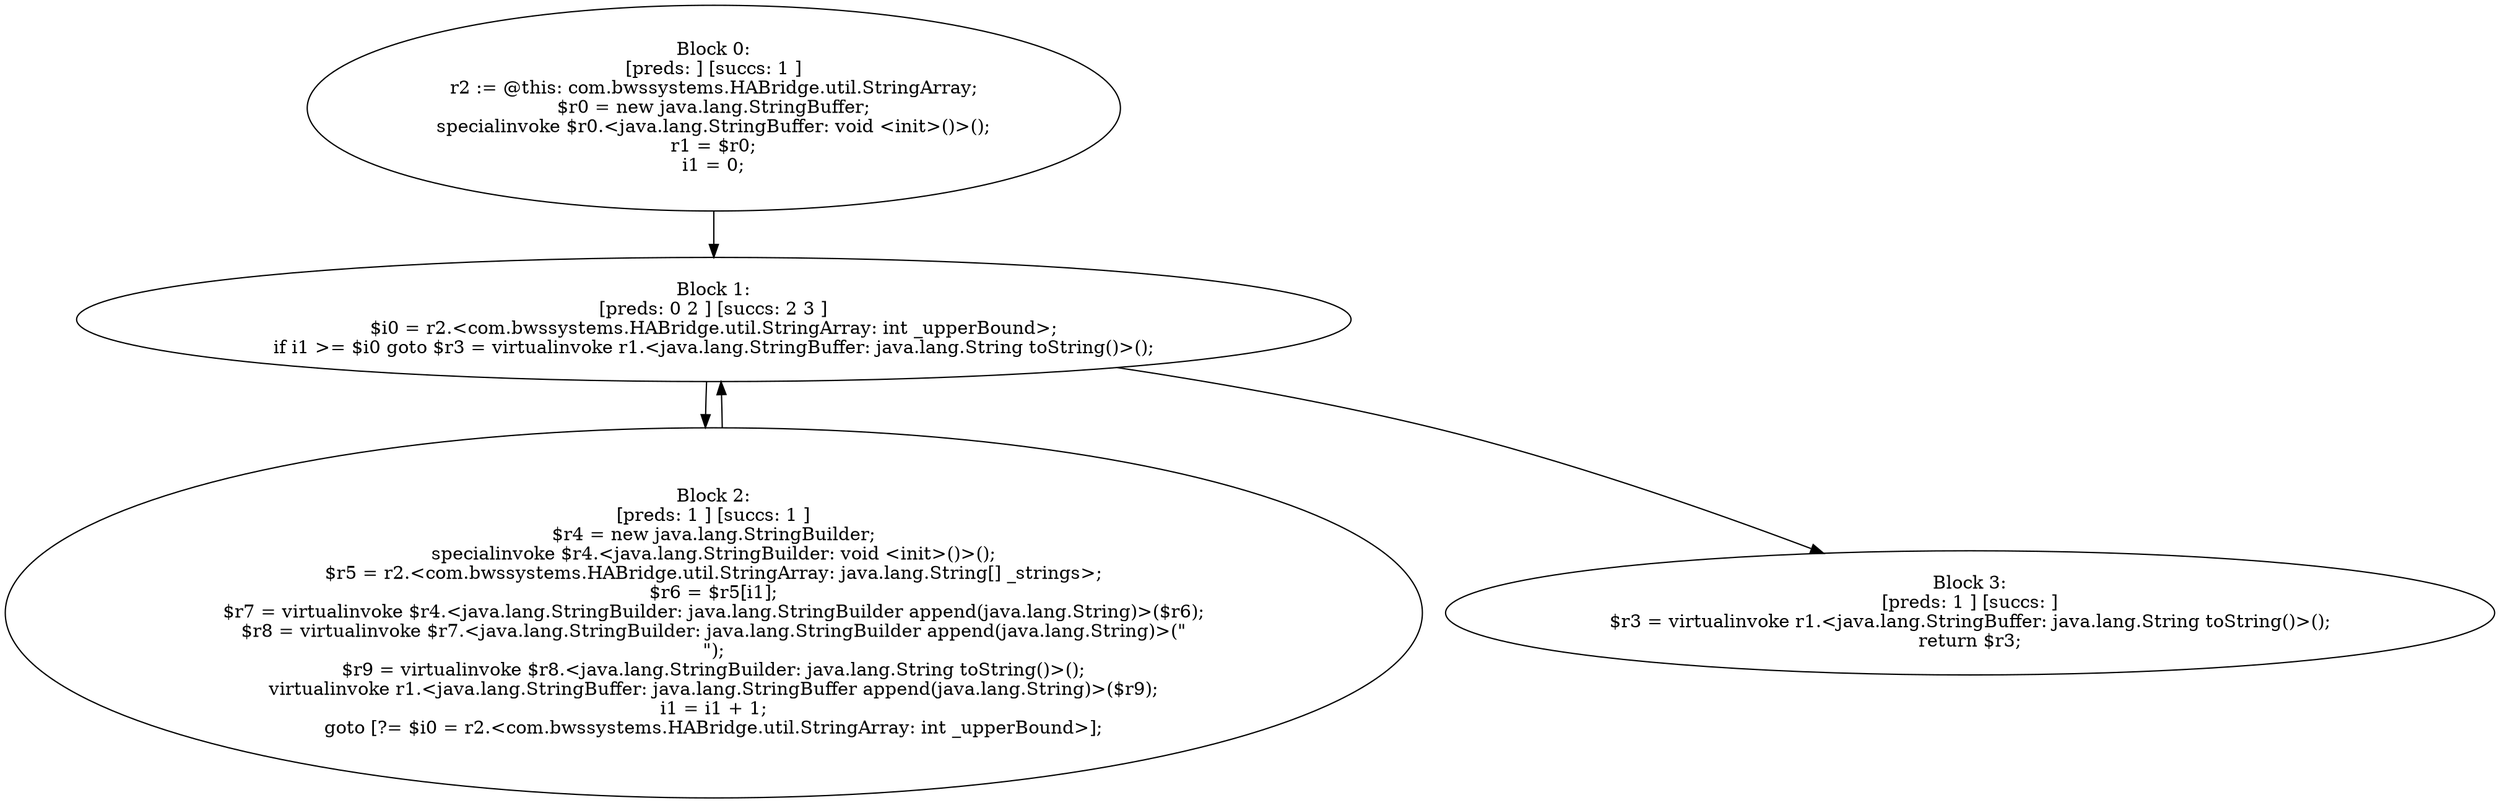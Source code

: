 digraph "unitGraph" {
    "Block 0:
[preds: ] [succs: 1 ]
r2 := @this: com.bwssystems.HABridge.util.StringArray;
$r0 = new java.lang.StringBuffer;
specialinvoke $r0.<java.lang.StringBuffer: void <init>()>();
r1 = $r0;
i1 = 0;
"
    "Block 1:
[preds: 0 2 ] [succs: 2 3 ]
$i0 = r2.<com.bwssystems.HABridge.util.StringArray: int _upperBound>;
if i1 >= $i0 goto $r3 = virtualinvoke r1.<java.lang.StringBuffer: java.lang.String toString()>();
"
    "Block 2:
[preds: 1 ] [succs: 1 ]
$r4 = new java.lang.StringBuilder;
specialinvoke $r4.<java.lang.StringBuilder: void <init>()>();
$r5 = r2.<com.bwssystems.HABridge.util.StringArray: java.lang.String[] _strings>;
$r6 = $r5[i1];
$r7 = virtualinvoke $r4.<java.lang.StringBuilder: java.lang.StringBuilder append(java.lang.String)>($r6);
$r8 = virtualinvoke $r7.<java.lang.StringBuilder: java.lang.StringBuilder append(java.lang.String)>(\"\n\");
$r9 = virtualinvoke $r8.<java.lang.StringBuilder: java.lang.String toString()>();
virtualinvoke r1.<java.lang.StringBuffer: java.lang.StringBuffer append(java.lang.String)>($r9);
i1 = i1 + 1;
goto [?= $i0 = r2.<com.bwssystems.HABridge.util.StringArray: int _upperBound>];
"
    "Block 3:
[preds: 1 ] [succs: ]
$r3 = virtualinvoke r1.<java.lang.StringBuffer: java.lang.String toString()>();
return $r3;
"
    "Block 0:
[preds: ] [succs: 1 ]
r2 := @this: com.bwssystems.HABridge.util.StringArray;
$r0 = new java.lang.StringBuffer;
specialinvoke $r0.<java.lang.StringBuffer: void <init>()>();
r1 = $r0;
i1 = 0;
"->"Block 1:
[preds: 0 2 ] [succs: 2 3 ]
$i0 = r2.<com.bwssystems.HABridge.util.StringArray: int _upperBound>;
if i1 >= $i0 goto $r3 = virtualinvoke r1.<java.lang.StringBuffer: java.lang.String toString()>();
";
    "Block 1:
[preds: 0 2 ] [succs: 2 3 ]
$i0 = r2.<com.bwssystems.HABridge.util.StringArray: int _upperBound>;
if i1 >= $i0 goto $r3 = virtualinvoke r1.<java.lang.StringBuffer: java.lang.String toString()>();
"->"Block 2:
[preds: 1 ] [succs: 1 ]
$r4 = new java.lang.StringBuilder;
specialinvoke $r4.<java.lang.StringBuilder: void <init>()>();
$r5 = r2.<com.bwssystems.HABridge.util.StringArray: java.lang.String[] _strings>;
$r6 = $r5[i1];
$r7 = virtualinvoke $r4.<java.lang.StringBuilder: java.lang.StringBuilder append(java.lang.String)>($r6);
$r8 = virtualinvoke $r7.<java.lang.StringBuilder: java.lang.StringBuilder append(java.lang.String)>(\"\n\");
$r9 = virtualinvoke $r8.<java.lang.StringBuilder: java.lang.String toString()>();
virtualinvoke r1.<java.lang.StringBuffer: java.lang.StringBuffer append(java.lang.String)>($r9);
i1 = i1 + 1;
goto [?= $i0 = r2.<com.bwssystems.HABridge.util.StringArray: int _upperBound>];
";
    "Block 1:
[preds: 0 2 ] [succs: 2 3 ]
$i0 = r2.<com.bwssystems.HABridge.util.StringArray: int _upperBound>;
if i1 >= $i0 goto $r3 = virtualinvoke r1.<java.lang.StringBuffer: java.lang.String toString()>();
"->"Block 3:
[preds: 1 ] [succs: ]
$r3 = virtualinvoke r1.<java.lang.StringBuffer: java.lang.String toString()>();
return $r3;
";
    "Block 2:
[preds: 1 ] [succs: 1 ]
$r4 = new java.lang.StringBuilder;
specialinvoke $r4.<java.lang.StringBuilder: void <init>()>();
$r5 = r2.<com.bwssystems.HABridge.util.StringArray: java.lang.String[] _strings>;
$r6 = $r5[i1];
$r7 = virtualinvoke $r4.<java.lang.StringBuilder: java.lang.StringBuilder append(java.lang.String)>($r6);
$r8 = virtualinvoke $r7.<java.lang.StringBuilder: java.lang.StringBuilder append(java.lang.String)>(\"\n\");
$r9 = virtualinvoke $r8.<java.lang.StringBuilder: java.lang.String toString()>();
virtualinvoke r1.<java.lang.StringBuffer: java.lang.StringBuffer append(java.lang.String)>($r9);
i1 = i1 + 1;
goto [?= $i0 = r2.<com.bwssystems.HABridge.util.StringArray: int _upperBound>];
"->"Block 1:
[preds: 0 2 ] [succs: 2 3 ]
$i0 = r2.<com.bwssystems.HABridge.util.StringArray: int _upperBound>;
if i1 >= $i0 goto $r3 = virtualinvoke r1.<java.lang.StringBuffer: java.lang.String toString()>();
";
}
